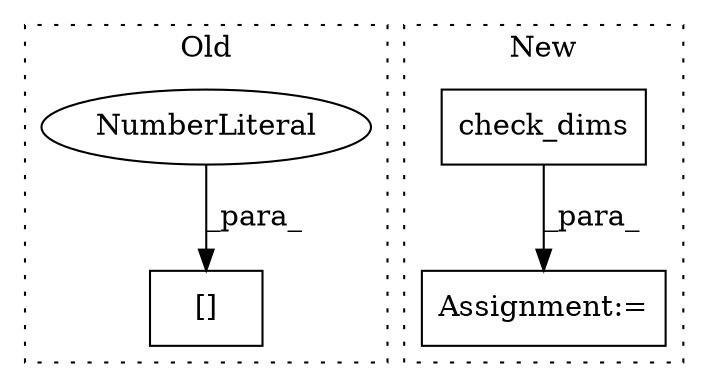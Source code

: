digraph G {
subgraph cluster0 {
1 [label="[]" a="2" s="10664,10670" l="5,1" shape="box"];
4 [label="NumberLiteral" a="34" s="10669" l="1" shape="ellipse"];
label = "Old";
style="dotted";
}
subgraph cluster1 {
2 [label="check_dims" a="32" s="10851,10936" l="11,1" shape="box"];
3 [label="Assignment:=" a="7" s="10850" l="1" shape="box"];
label = "New";
style="dotted";
}
2 -> 3 [label="_para_"];
4 -> 1 [label="_para_"];
}